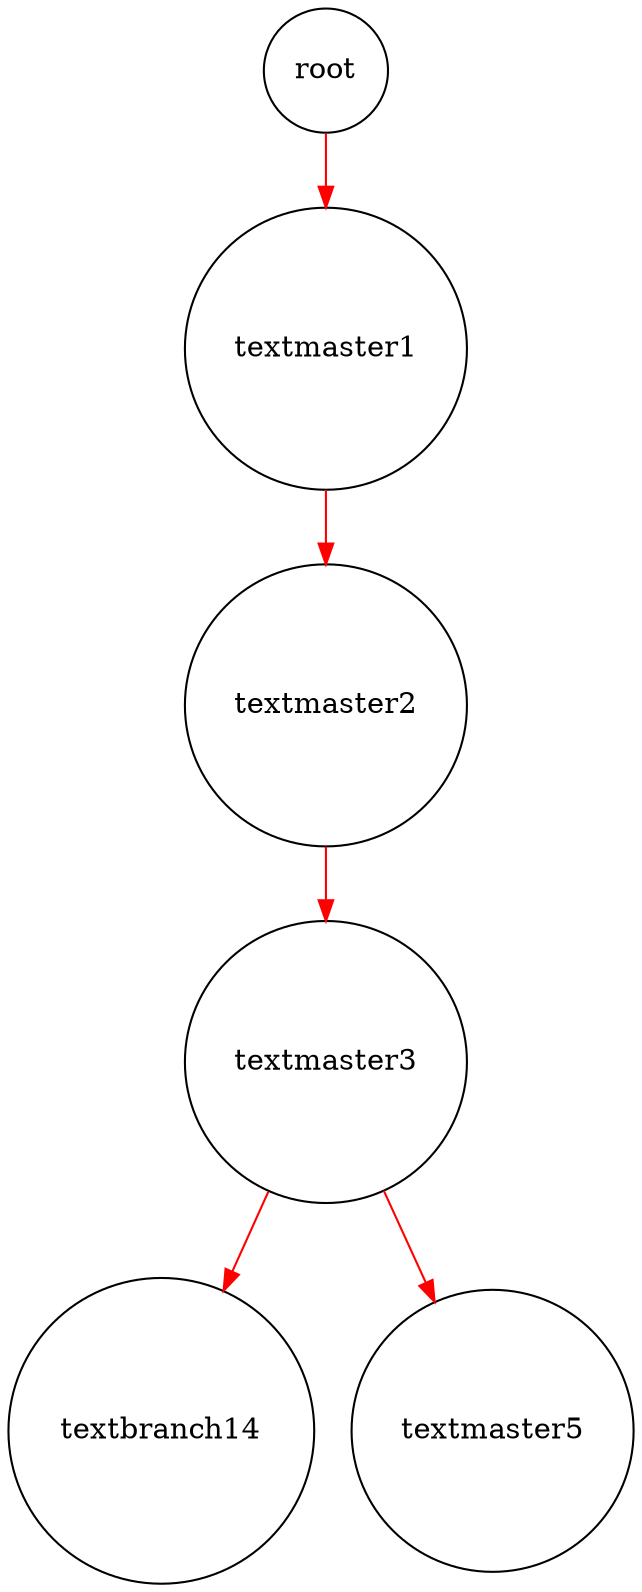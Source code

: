 digraph G{ 
node [shape=circle];
root -> textmaster1 [color= red];
textmaster1 -> textmaster2 [color= red];
textmaster2 -> textmaster3 [color= red];
textmaster3 -> textbranch14 [color= red];
textmaster3 -> textmaster5 [color= red];
}
